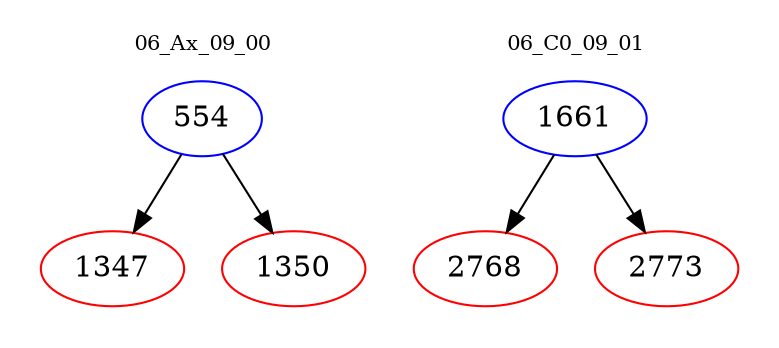 digraph{
subgraph cluster_0 {
color = white
label = "06_Ax_09_00";
fontsize=10;
T0_554 [label="554", color="blue"]
T0_554 -> T0_1347 [color="black"]
T0_1347 [label="1347", color="red"]
T0_554 -> T0_1350 [color="black"]
T0_1350 [label="1350", color="red"]
}
subgraph cluster_1 {
color = white
label = "06_C0_09_01";
fontsize=10;
T1_1661 [label="1661", color="blue"]
T1_1661 -> T1_2768 [color="black"]
T1_2768 [label="2768", color="red"]
T1_1661 -> T1_2773 [color="black"]
T1_2773 [label="2773", color="red"]
}
}
